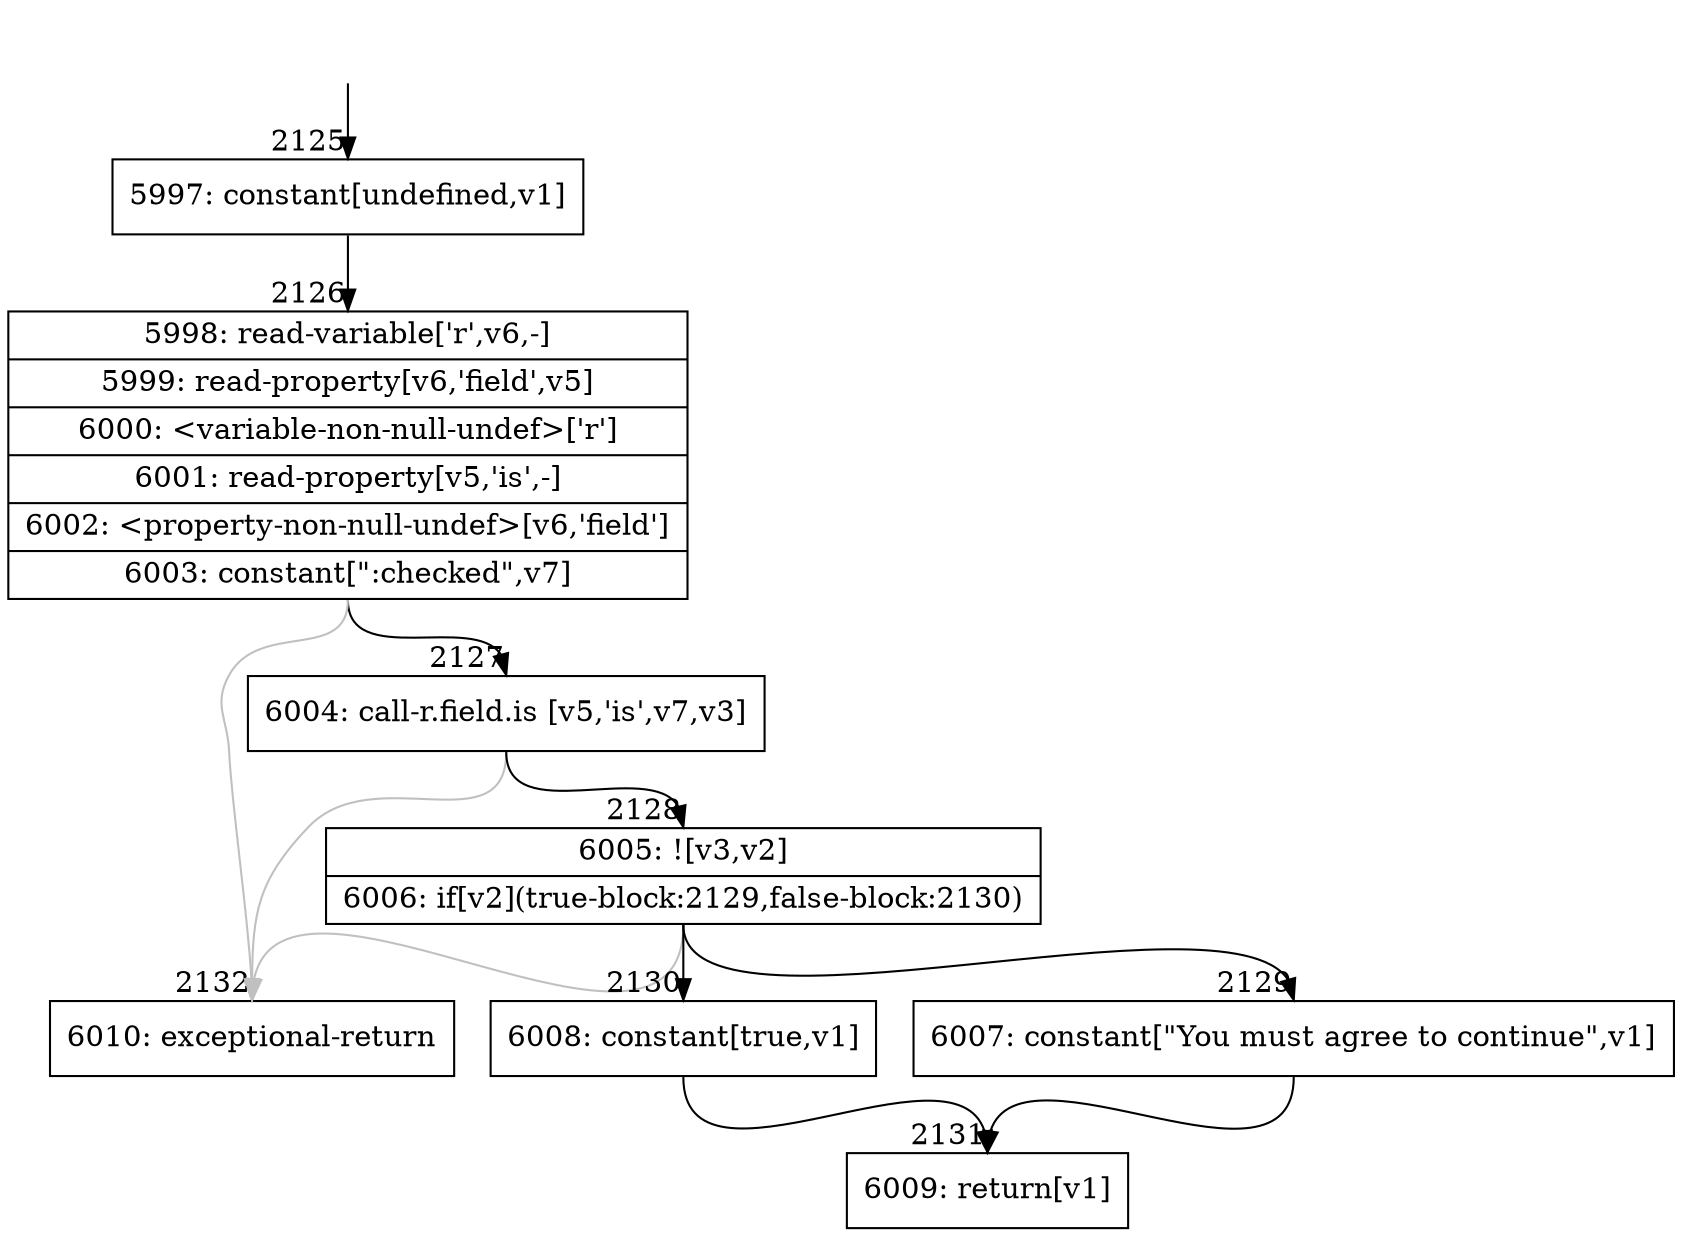digraph {
rankdir="TD"
BB_entry177[shape=none,label=""];
BB_entry177 -> BB2125 [tailport=s, headport=n, headlabel="    2125"]
BB2125 [shape=record label="{5997: constant[undefined,v1]}" ] 
BB2125 -> BB2126 [tailport=s, headport=n, headlabel="      2126"]
BB2126 [shape=record label="{5998: read-variable['r',v6,-]|5999: read-property[v6,'field',v5]|6000: \<variable-non-null-undef\>['r']|6001: read-property[v5,'is',-]|6002: \<property-non-null-undef\>[v6,'field']|6003: constant[\":checked\",v7]}" ] 
BB2126 -> BB2127 [tailport=s, headport=n, headlabel="      2127"]
BB2126 -> BB2132 [tailport=s, headport=n, color=gray, headlabel="      2132"]
BB2127 [shape=record label="{6004: call-r.field.is [v5,'is',v7,v3]}" ] 
BB2127 -> BB2128 [tailport=s, headport=n, headlabel="      2128"]
BB2127 -> BB2132 [tailport=s, headport=n, color=gray]
BB2128 [shape=record label="{6005: ![v3,v2]|6006: if[v2](true-block:2129,false-block:2130)}" ] 
BB2128 -> BB2129 [tailport=s, headport=n, headlabel="      2129"]
BB2128 -> BB2130 [tailport=s, headport=n, headlabel="      2130"]
BB2128 -> BB2132 [tailport=s, headport=n, color=gray]
BB2129 [shape=record label="{6007: constant[\"You must agree to continue\",v1]}" ] 
BB2129 -> BB2131 [tailport=s, headport=n, headlabel="      2131"]
BB2130 [shape=record label="{6008: constant[true,v1]}" ] 
BB2130 -> BB2131 [tailport=s, headport=n]
BB2131 [shape=record label="{6009: return[v1]}" ] 
BB2132 [shape=record label="{6010: exceptional-return}" ] 
//#$~ 1954
}
